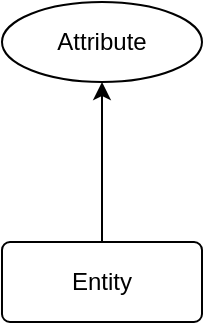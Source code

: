 <mxfile>
    <diagram id="RiAbR5EW1nkYei3EMFEr" name="Page-1">
        <mxGraphModel dx="688" dy="614" grid="1" gridSize="10" guides="1" tooltips="1" connect="1" arrows="1" fold="1" page="1" pageScale="1" pageWidth="850" pageHeight="1100" math="0" shadow="0">
            <root>
                <mxCell id="0"/>
                <mxCell id="1" parent="0"/>
                <mxCell id="i_4gNZO3IMOdpxt323Jk-1" value="Attribute" style="ellipse;whiteSpace=wrap;html=1;align=center;" parent="1" vertex="1">
                    <mxGeometry x="350" y="80" width="100" height="40" as="geometry"/>
                </mxCell>
                <mxCell id="3" value="" style="edgeStyle=orthogonalEdgeStyle;rounded=0;orthogonalLoop=1;jettySize=auto;html=1;" edge="1" parent="1" source="2" target="i_4gNZO3IMOdpxt323Jk-1">
                    <mxGeometry relative="1" as="geometry"/>
                </mxCell>
                <mxCell id="2" value="Entity" style="rounded=1;arcSize=10;whiteSpace=wrap;html=1;align=center;" vertex="1" parent="1">
                    <mxGeometry x="350" y="200" width="100" height="40" as="geometry"/>
                </mxCell>
            </root>
        </mxGraphModel>
    </diagram>
</mxfile>